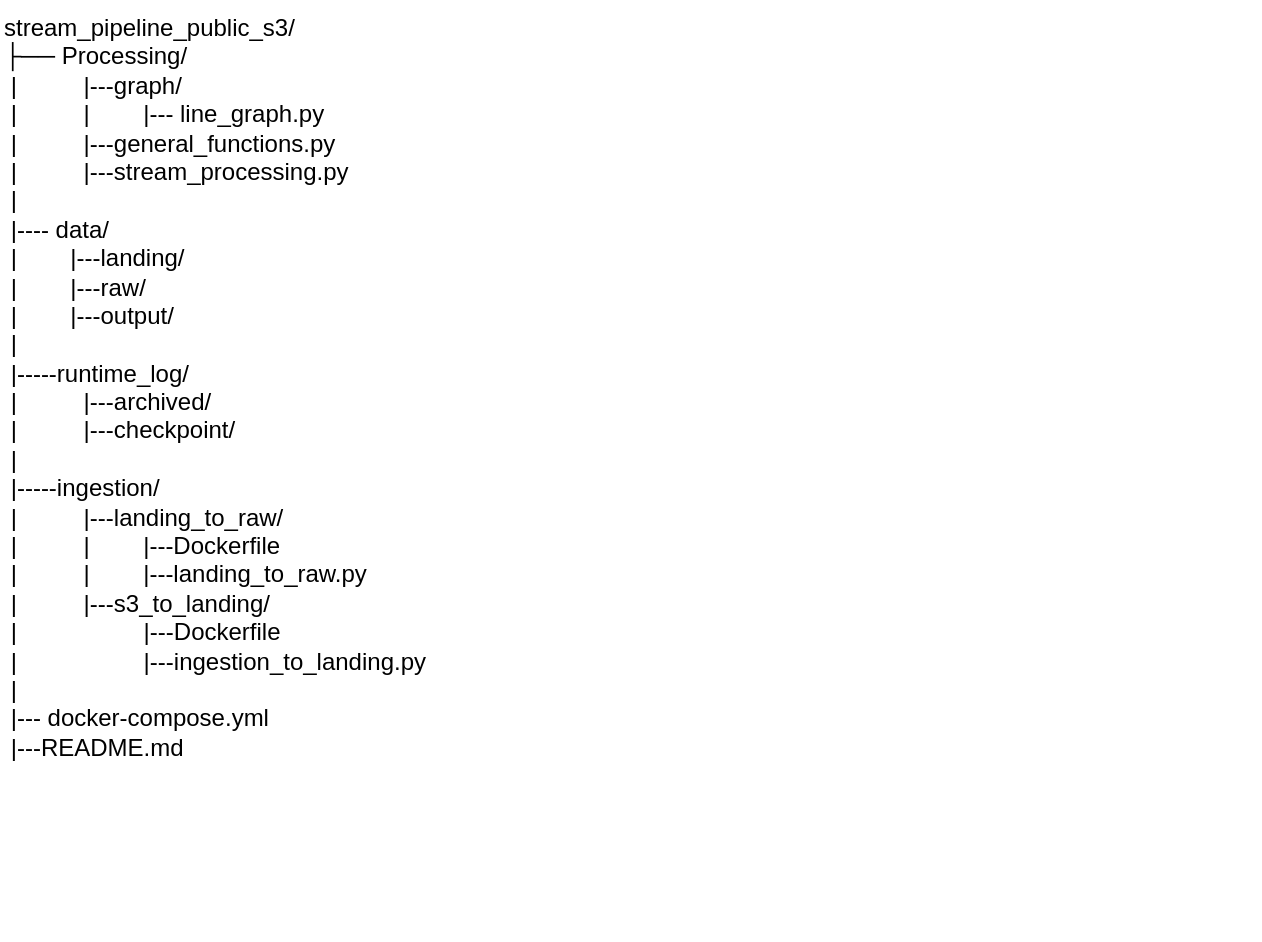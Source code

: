 <mxfile version="24.4.14" type="device">
  <diagram name="Page-1" id="7FZKKIAATU6tK1U1OLDs">
    <mxGraphModel dx="1434" dy="738" grid="1" gridSize="10" guides="1" tooltips="1" connect="1" arrows="1" fold="1" page="1" pageScale="1" pageWidth="827" pageHeight="1169" math="0" shadow="0">
      <root>
        <mxCell id="0" />
        <mxCell id="1" parent="0" />
        <UserObject label="stream_pipeline_public_s3/&#xa;├── Processing/&#xa; |          |---graph/&#xa; |          |        |--- line_graph.py&#xa; |          |---general_functions.py&#xa; |          |---stream_processing.py    &#xa; |&#xa; |---- data/&#xa; |        |---landing/&#xa; |        |---raw/&#xa; |        |---output/&#xa; |&#xa; |-----runtime_log/&#xa; |                 |---archived/&#xa; |                 |---checkpoint/&#xa; |&#xa; |-----ingestion/&#xa; |          |---landing_to_raw/&#xa; |                       |        |---Dockerfile&#xa; |          |        |---landing_to_raw.py &#xa; |          |---s3_to_landing/&#xa; |                   |---Dockerfile&#xa; |                   |---ingestion_to_landing.py&#xa; |         &#xa; |--- docker-compose.yml&#xa; |---README.md" id="5VDQzM2Y0xb9g5ibDhiX-1">
          <mxCell style="text;whiteSpace=wrap;" vertex="1" parent="1">
            <mxGeometry x="150" y="130" width="630" height="470" as="geometry" />
          </mxCell>
        </UserObject>
      </root>
    </mxGraphModel>
  </diagram>
</mxfile>
